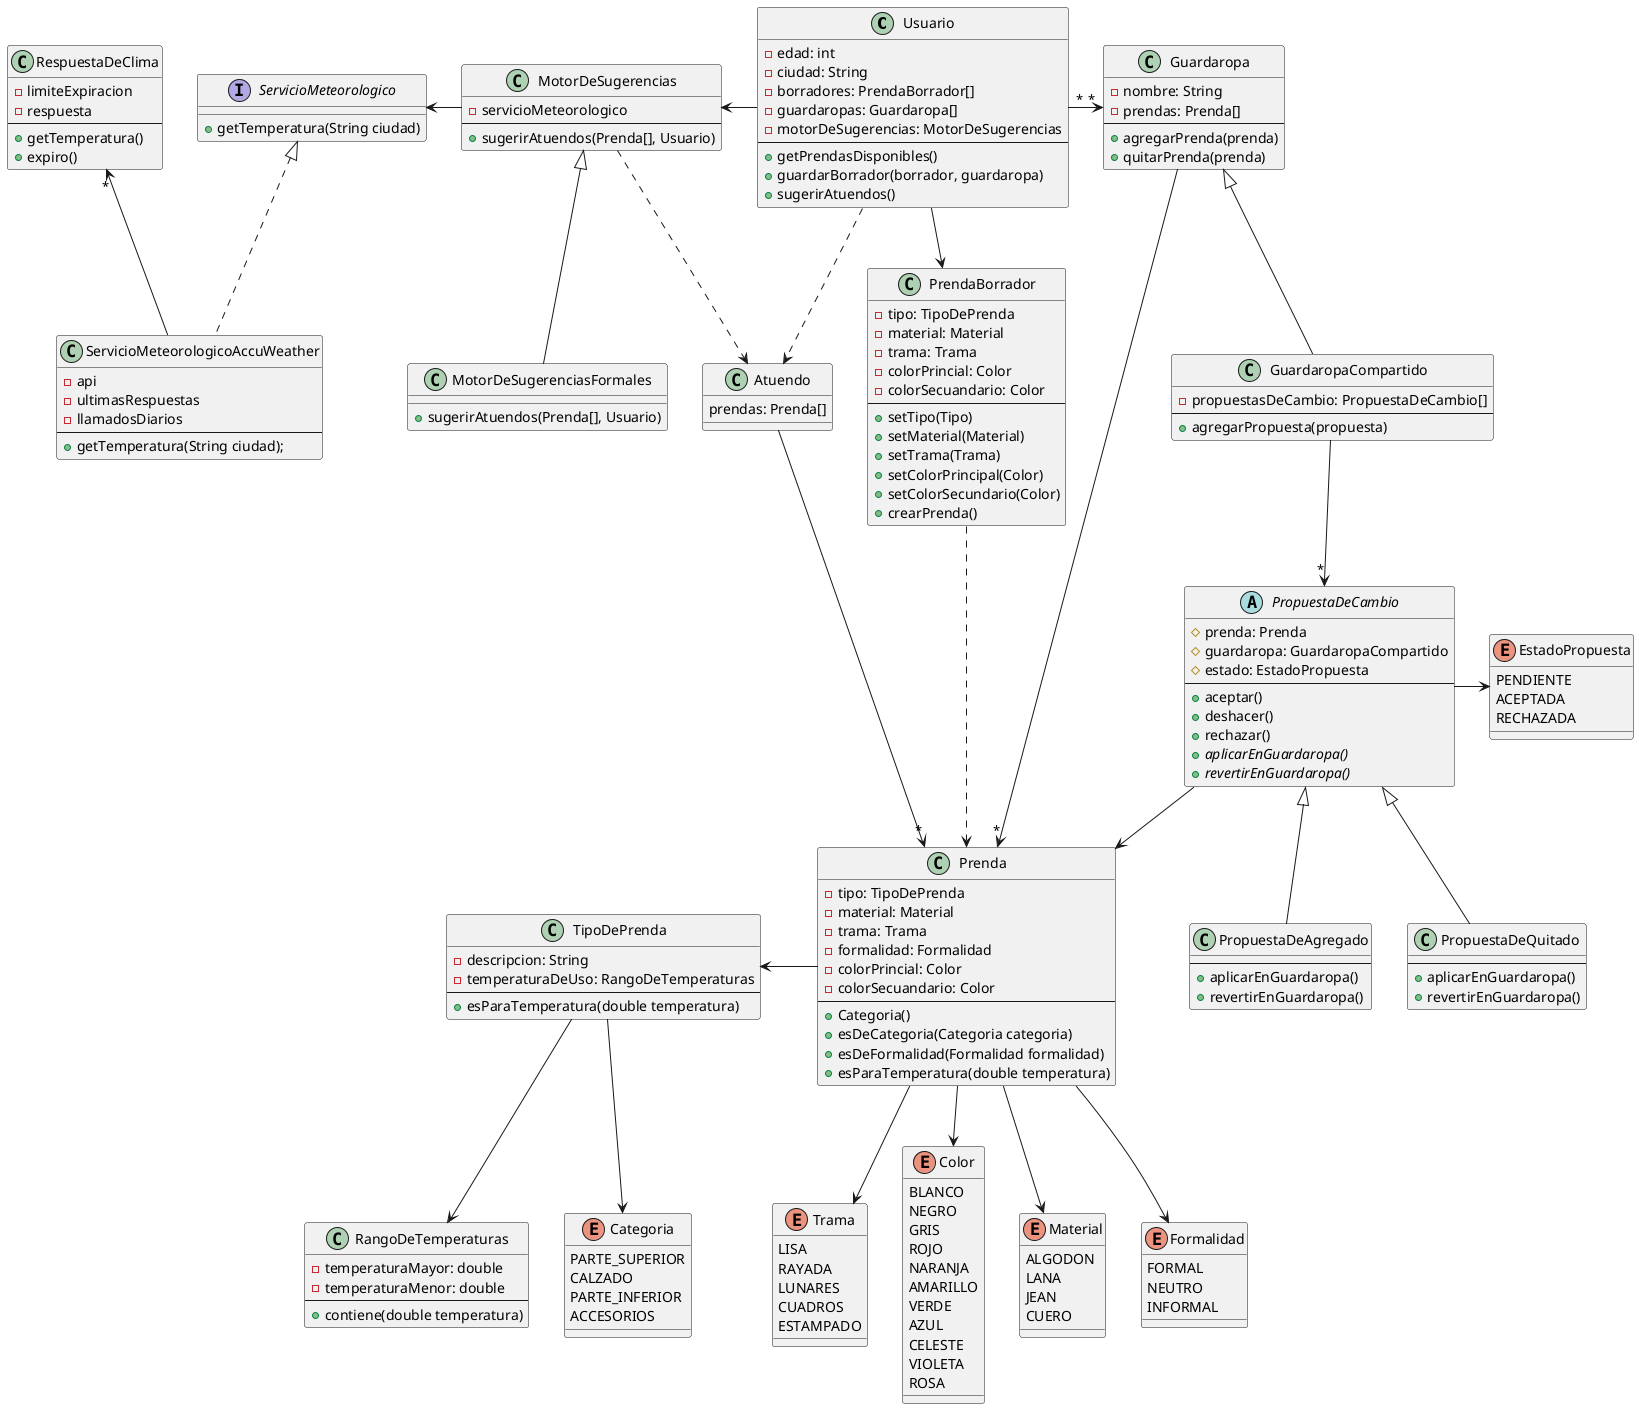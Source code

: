 @startuml

class Usuario {
    - edad: int
    - ciudad: String
    - borradores: PrendaBorrador[]
    - guardaropas: Guardaropa[]
    - motorDeSugerencias: MotorDeSugerencias
    --
    + getPrendasDisponibles()
    + guardarBorrador(borrador, guardaropa)
    + sugerirAtuendos()
}

class Guardaropa {
    - nombre: String
    - prendas: Prenda[]
    --
    + agregarPrenda(prenda)
    + quitarPrenda(prenda)
}

class GuardaropaCompartido extends Guardaropa {
    - propuestasDeCambio: PropuestaDeCambio[]
    --
    + agregarPropuesta(propuesta)
}

abstract class PropuestaDeCambio {
    # prenda: Prenda
    # guardaropa: GuardaropaCompartido
    # estado: EstadoPropuesta
    --
    + aceptar()
    + deshacer()
    + rechazar()
    + {abstract} aplicarEnGuardaropa()
    + {abstract} revertirEnGuardaropa()
}

class PropuestaDeAgregado extends PropuestaDeCambio {
    --
    + aplicarEnGuardaropa()
    + revertirEnGuardaropa()
}

class PropuestaDeQuitado extends PropuestaDeCambio {
    --
    + aplicarEnGuardaropa()
    + revertirEnGuardaropa()
}

class Atuendo {
    prendas: Prenda[]
}

class Prenda {
    - tipo: TipoDePrenda
    - material: Material
    - trama: Trama
    - formalidad: Formalidad
    - colorPrincial: Color
    - colorSecuandario: Color
    --
    + Categoria()
    + esDeCategoria(Categoria categoria)
    + esDeFormalidad(Formalidad formalidad)
    + esParaTemperatura(double temperatura)
}

class PrendaBorrador {
    - tipo: TipoDePrenda
    - material: Material
    - trama: Trama
    - colorPrincial: Color
    - colorSecuandario: Color
    --
    + setTipo(Tipo)
    + setMaterial(Material)
    + setTrama(Trama)
    + setColorPrincipal(Color)
    + setColorSecundario(Color)
    + crearPrenda()
}

class TipoDePrenda {
    - descripcion: String
    - temperaturaDeUso: RangoDeTemperaturas
    --
    + esParaTemperatura(double temperatura)
}

class MotorDeSugerencias {
    - servicioMeteorologico
    --
    + sugerirAtuendos(Prenda[], Usuario)
}

class MotorDeSugerenciasFormales {
    + sugerirAtuendos(Prenda[], Usuario)
}

class RangoDeTemperaturas {
    - temperaturaMayor: double
    - temperaturaMenor: double
    --
    + contiene(double temperatura)
}

interface ServicioMeteorologico {
    + getTemperatura(String ciudad)
}

class ServicioMeteorologicoAccuWeather {
    - api
    - ultimasRespuestas
    - llamadosDiarios
    --
    + getTemperatura(String ciudad);
}

class RespuestaDeClima {
    - limiteExpiracion
    - respuesta
    --
    + getTemperatura()
    + expiro()
}

enum Trama {
    LISA
    RAYADA
    LUNARES
    CUADROS
    ESTAMPADO
}

enum Color {
    BLANCO
    NEGRO
    GRIS
    ROJO
    NARANJA
    AMARILLO
    VERDE
    AZUL
    CELESTE
    VIOLETA
    ROSA
}

enum Categoria {
    PARTE_SUPERIOR
    CALZADO
    PARTE_INFERIOR
    ACCESORIOS
}

enum Material {
    ALGODON
    LANA
    JEAN
    CUERO
}

enum Formalidad {
    FORMAL
    NEUTRO
    INFORMAL
}

enum EstadoPropuesta {
    PENDIENTE
    ACEPTADA
    RECHAZADA
}

Atuendo -->"*" Prenda
Atuendo -[hidden]r- PrendaBorrador

Usuario --> PrendaBorrador
Usuario ..> Atuendo
Usuario -l-> MotorDeSugerencias
Usuario "*"-r->"*" Guardaropa

Guardaropa -->"*" Prenda

GuardaropaCompartido -->"*" PropuestaDeCambio

PropuestaDeCambio --> Prenda
PropuestaDeCambio -> EstadoPropuesta

PrendaBorrador ..> Prenda

Prenda -l-> TipoDePrenda
Prenda --> Material
Prenda --> Trama
Prenda --> Formalidad
Prenda --> Color

TipoDePrenda -[hidden]u-- MotorDeSugerenciasFormales
TipoDePrenda --> Categoria
TipoDePrenda --> RangoDeTemperaturas

MotorDeSugerencias .r.> Atuendo
MotorDeSugerencias -l-> ServicioMeteorologico

MotorDeSugerenciasFormales -u-|> MotorDeSugerencias

ServicioMeteorologicoAccuWeather .u.|> ServicioMeteorologico
ServicioMeteorologicoAccuWeather -u->"*" RespuestaDeClima

@enduml